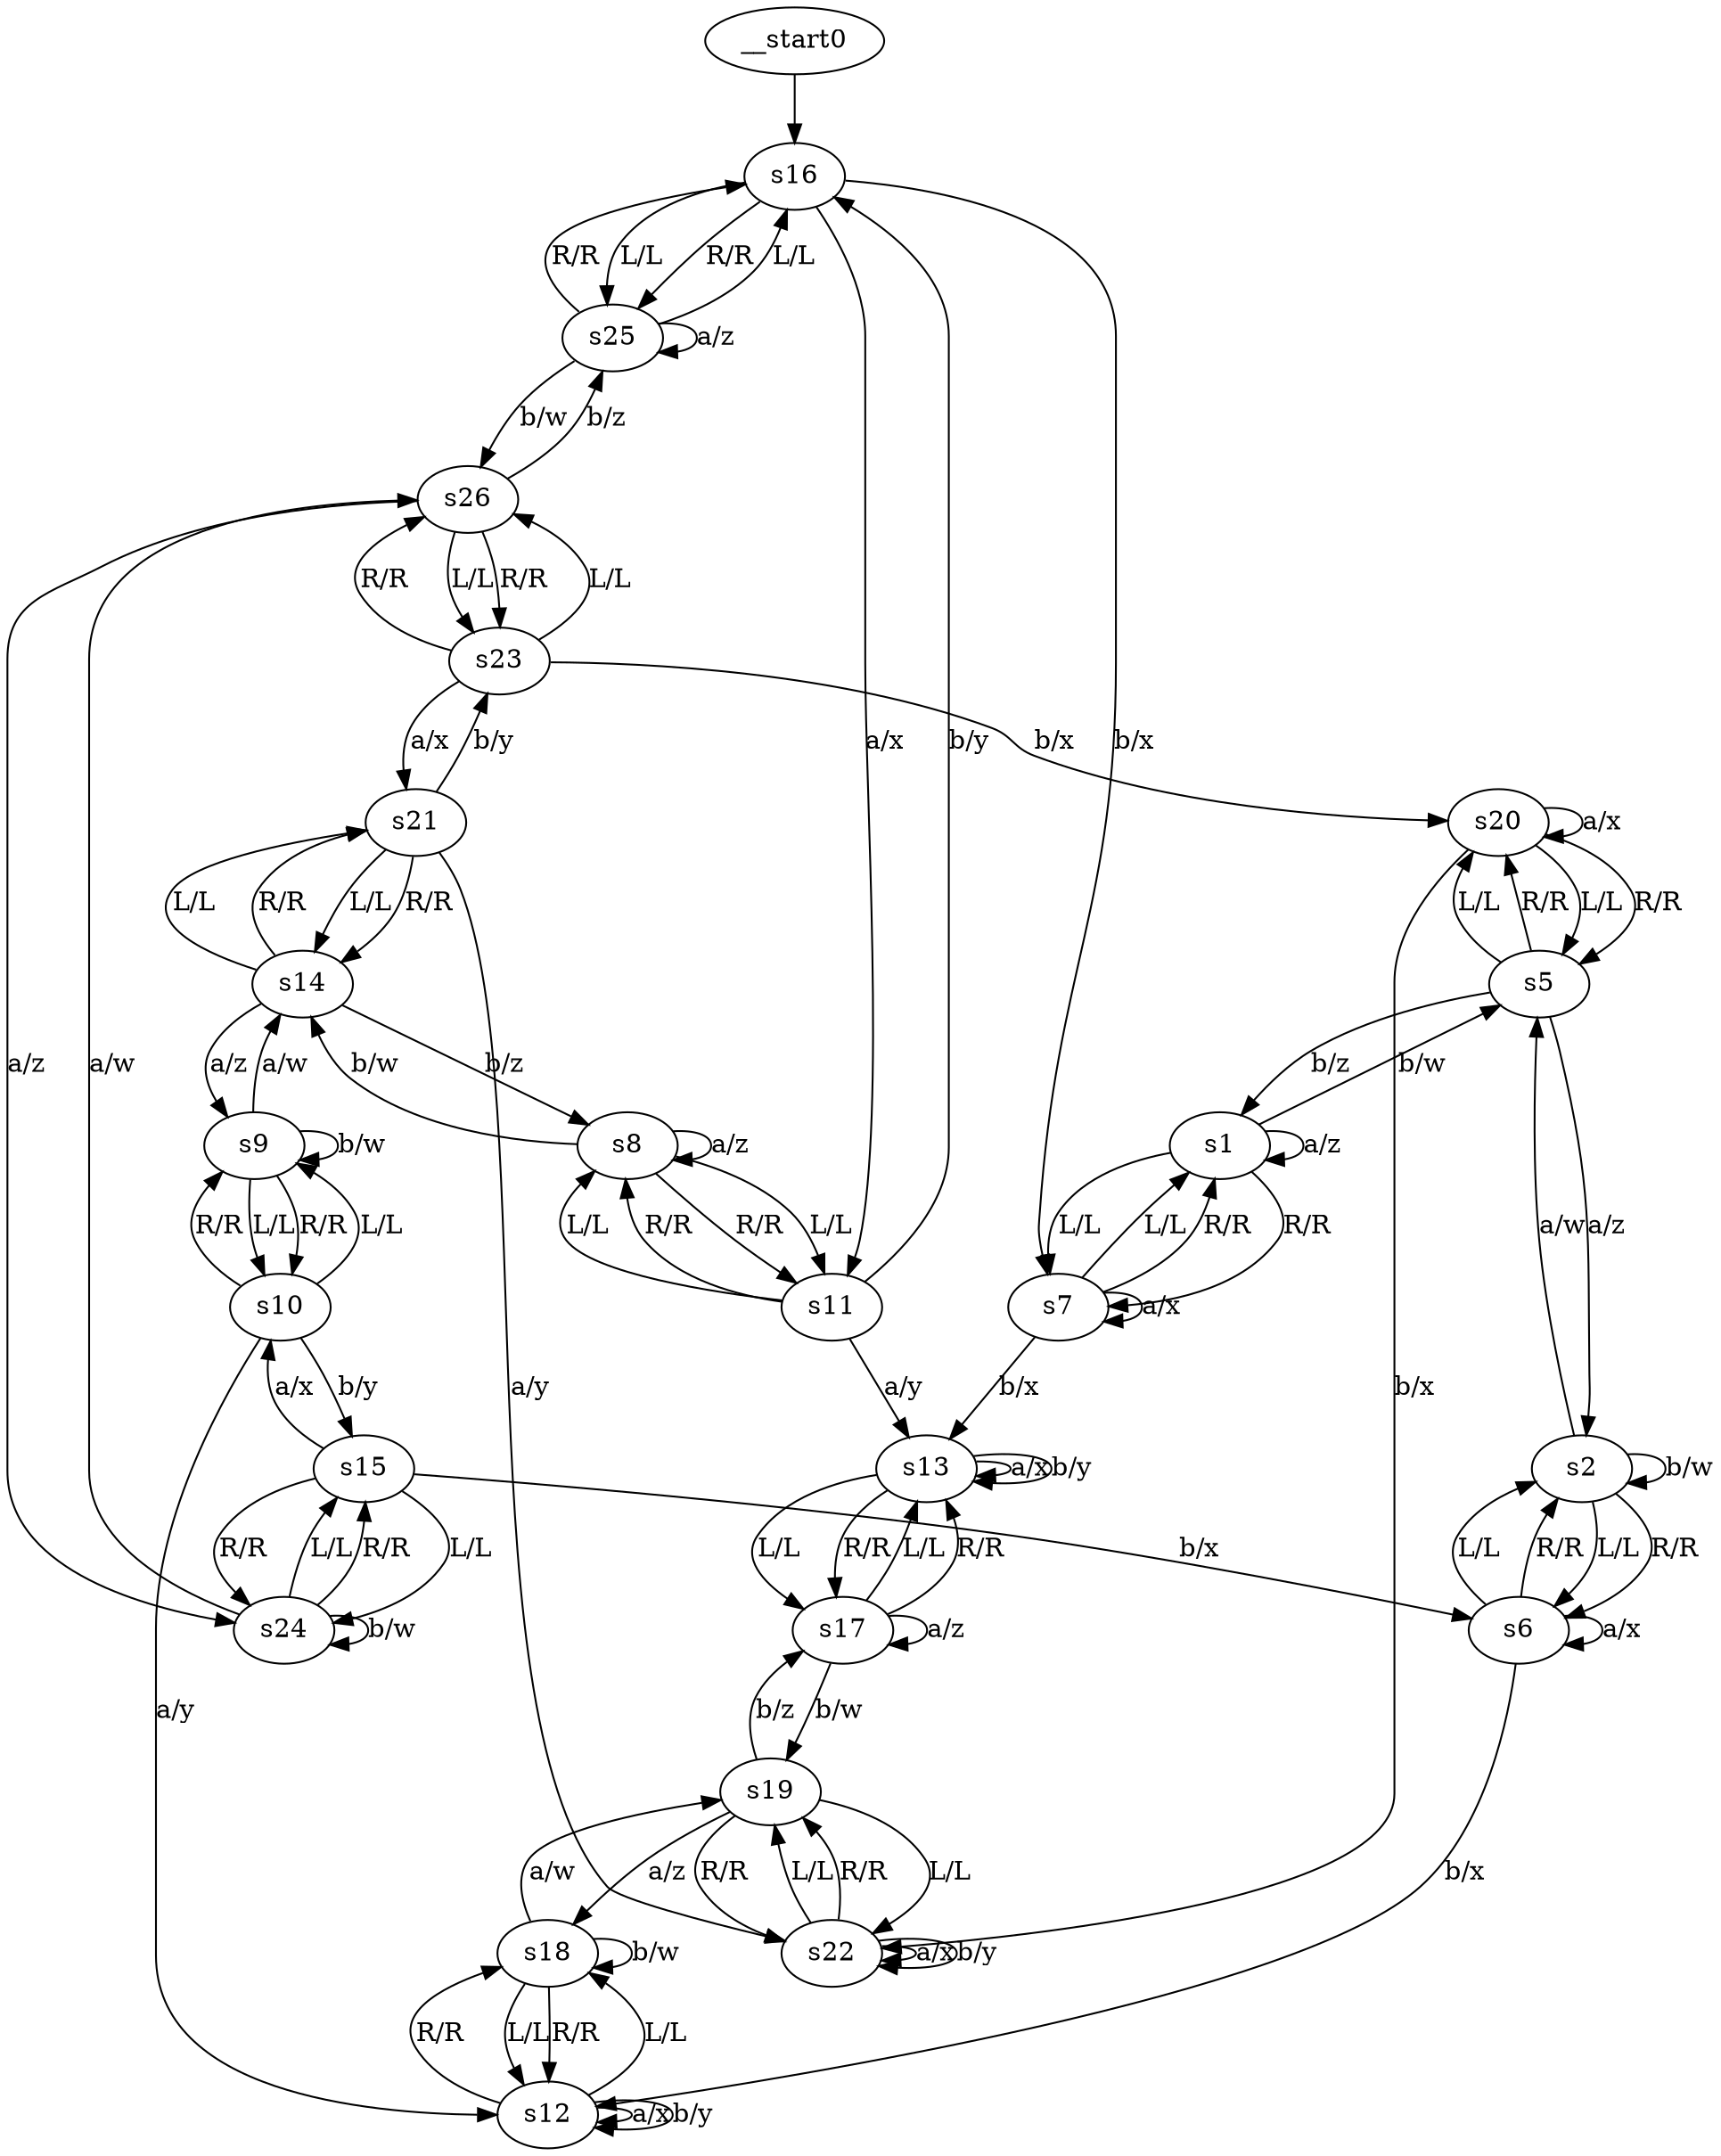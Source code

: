 digraph g {
  __start0 -> s16;

  s16 -> s25 [label="L/L"]
  s16 -> s25 [label="R/R"]
  s16 -> s11 [label="a/x"]
  s16 -> s7 [label="b/x"]
  s1 -> s7 [label="L/L"]
  s1 -> s7 [label="R/R"]
  s1 -> s1 [label="a/z"]
  s1 -> s5 [label="b/w"]
  s2 -> s6 [label="L/L"]
  s2 -> s6 [label="R/R"]
  s2 -> s5 [label="a/w"]
  s2 -> s2 [label="b/w"]
  s5 -> s20 [label="L/L"]
  s5 -> s20 [label="R/R"]
  s5 -> s2 [label="a/z"]
  s5 -> s1 [label="b/z"]
  s6 -> s2 [label="L/L"]
  s6 -> s2 [label="R/R"]
  s6 -> s6 [label="a/x"]
  s6 -> s12 [label="b/x"]
  s7 -> s1 [label="L/L"]
  s7 -> s1 [label="R/R"]
  s7 -> s7 [label="a/x"]
  s7 -> s13 [label="b/x"]
  s8 -> s11 [label="L/L"]
  s8 -> s11 [label="R/R"]
  s8 -> s8 [label="a/z"]
  s8 -> s14 [label="b/w"]
  s9 -> s10 [label="L/L"]
  s9 -> s10 [label="R/R"]
  s9 -> s14 [label="a/w"]
  s9 -> s9 [label="b/w"]
  s10 -> s9 [label="L/L"]
  s10 -> s9 [label="R/R"]
  s10 -> s12 [label="a/y"]
  s10 -> s15 [label="b/y"]
  s11 -> s8 [label="L/L"]
  s11 -> s8 [label="R/R"]
  s11 -> s13 [label="a/y"]
  s11 -> s16 [label="b/y"]
  s12 -> s18 [label="L/L"]
  s12 -> s18 [label="R/R"]
  s12 -> s12 [label="a/x"]
  s12 -> s12 [label="b/y"]
  s13 -> s17 [label="L/L"]
  s13 -> s17 [label="R/R"]
  s13 -> s13 [label="a/x"]
  s13 -> s13 [label="b/y"]
  s14 -> s21 [label="L/L"]
  s14 -> s21 [label="R/R"]
  s14 -> s9 [label="a/z"]
  s14 -> s8 [label="b/z"]
  s15 -> s24 [label="L/L"]
  s15 -> s24 [label="R/R"]
  s15 -> s10 [label="a/x"]
  s15 -> s6 [label="b/x"]
  s17 -> s13 [label="L/L"]
  s17 -> s13 [label="R/R"]
  s17 -> s17 [label="a/z"]
  s17 -> s19 [label="b/w"]
  s18 -> s12 [label="L/L"]
  s18 -> s12 [label="R/R"]
  s18 -> s19 [label="a/w"]
  s18 -> s18 [label="b/w"]
  s19 -> s22 [label="L/L"]
  s19 -> s22 [label="R/R"]
  s19 -> s18 [label="a/z"]
  s19 -> s17 [label="b/z"]
  s20 -> s5 [label="L/L"]
  s20 -> s5 [label="R/R"]
  s20 -> s20 [label="a/x"]
  s20 -> s22 [label="b/x"]
  s21 -> s14 [label="L/L"]
  s21 -> s14 [label="R/R"]
  s21 -> s22 [label="a/y"]
  s21 -> s23 [label="b/y"]
  s22 -> s19 [label="L/L"]
  s22 -> s19 [label="R/R"]
  s22 -> s22 [label="a/x"]
  s22 -> s22 [label="b/y"]
  s23 -> s26 [label="L/L"]
  s23 -> s26 [label="R/R"]
  s23 -> s21 [label="a/x"]
  s23 -> s20 [label="b/x"]
  s24 -> s15 [label="L/L"]
  s24 -> s15 [label="R/R"]
  s24 -> s26 [label="a/w"]
  s24 -> s24 [label="b/w"]
  s25 -> s16 [label="L/L"]
  s25 -> s16 [label="R/R"]
  s25 -> s25 [label="a/z"]
  s25 -> s26 [label="b/w"]
  s26 -> s23 [label="L/L"]
  s26 -> s23 [label="R/R"]
  s26 -> s24 [label="a/z"]
  s26 -> s25 [label="b/z"]
}
